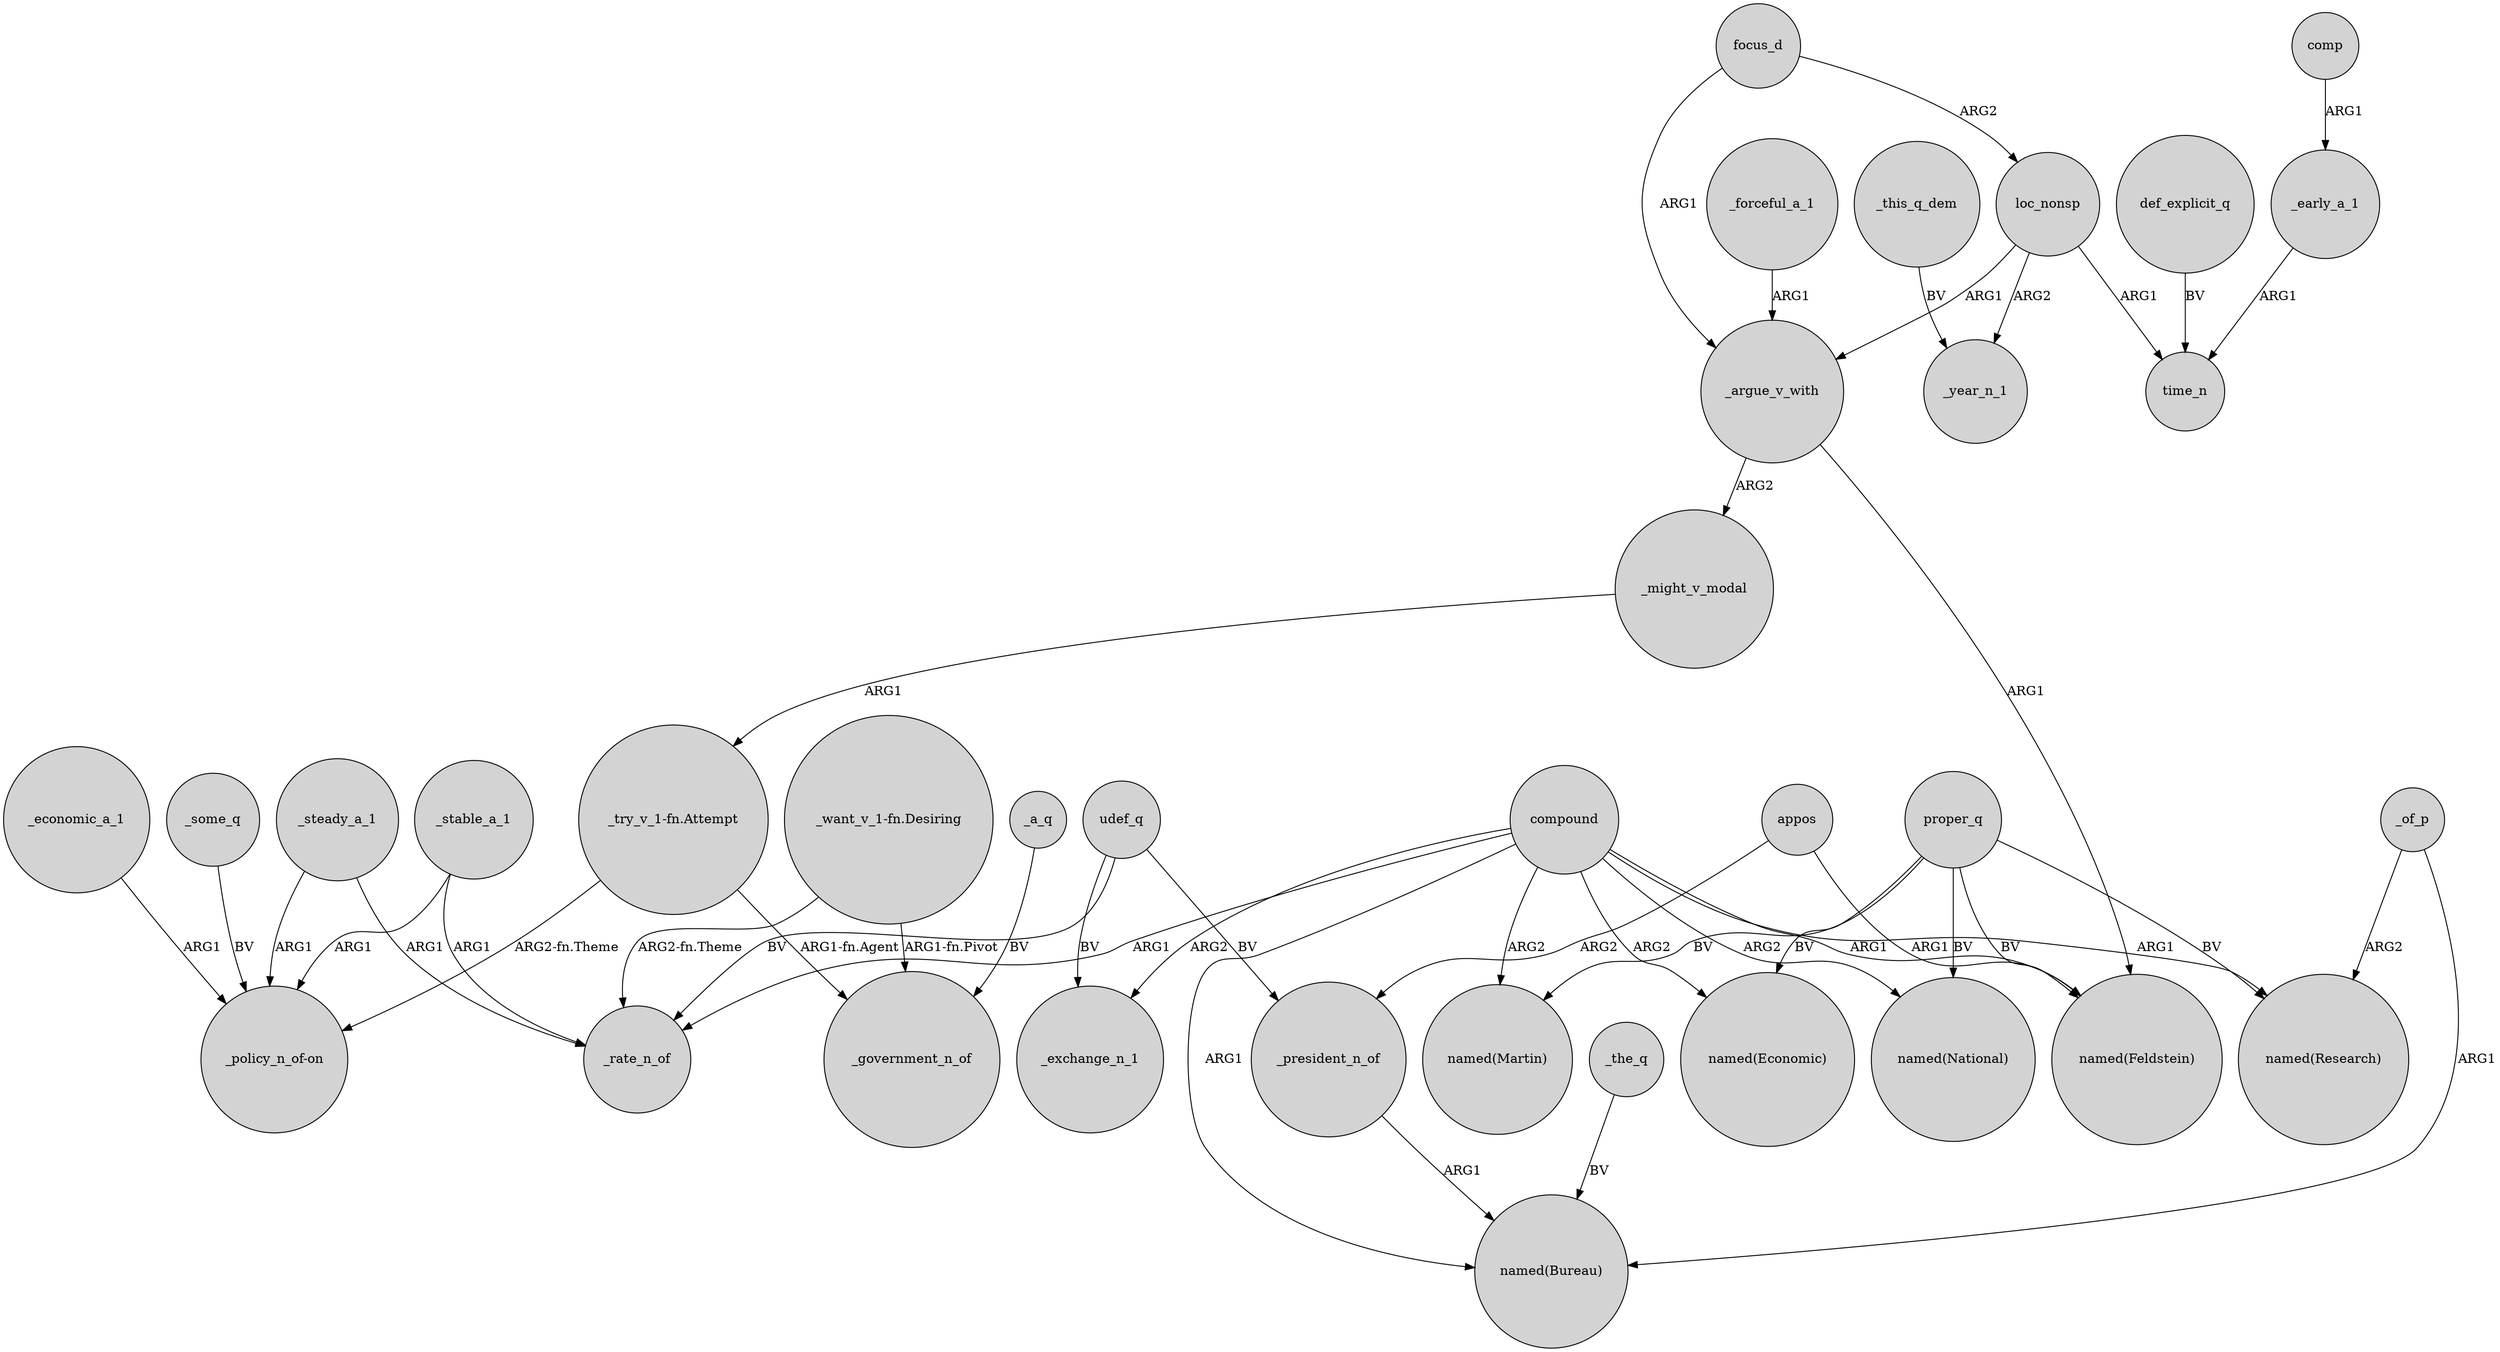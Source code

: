 digraph {
	node [shape=circle style=filled]
	focus_d -> loc_nonsp [label=ARG2]
	focus_d -> _argue_v_with [label=ARG1]
	proper_q -> "named(Economic)" [label=BV]
	_president_n_of -> "named(Bureau)" [label=ARG1]
	def_explicit_q -> time_n [label=BV]
	_stable_a_1 -> _rate_n_of [label=ARG1]
	_argue_v_with -> _might_v_modal [label=ARG2]
	_might_v_modal -> "_try_v_1-fn.Attempt" [label=ARG1]
	proper_q -> "named(Feldstein)" [label=BV]
	loc_nonsp -> _argue_v_with [label=ARG1]
	compound -> _rate_n_of [label=ARG1]
	udef_q -> _rate_n_of [label=BV]
	_some_q -> "_policy_n_of-on" [label=BV]
	"_try_v_1-fn.Attempt" -> "_policy_n_of-on" [label="ARG2-fn.Theme"]
	_steady_a_1 -> "_policy_n_of-on" [label=ARG1]
	loc_nonsp -> time_n [label=ARG1]
	compound -> "named(Martin)" [label=ARG2]
	compound -> _exchange_n_1 [label=ARG2]
	appos -> "named(Feldstein)" [label=ARG1]
	appos -> _president_n_of [label=ARG2]
	compound -> "named(National)" [label=ARG2]
	_of_p -> "named(Research)" [label=ARG2]
	"_try_v_1-fn.Attempt" -> _government_n_of [label="ARG1-fn.Agent"]
	udef_q -> _president_n_of [label=BV]
	_of_p -> "named(Bureau)" [label=ARG1]
	_steady_a_1 -> _rate_n_of [label=ARG1]
	_stable_a_1 -> "_policy_n_of-on" [label=ARG1]
	loc_nonsp -> _year_n_1 [label=ARG2]
	proper_q -> "named(Research)" [label=BV]
	"_want_v_1-fn.Desiring" -> _government_n_of [label="ARG1-fn.Pivot"]
	_argue_v_with -> "named(Feldstein)" [label=ARG1]
	compound -> "named(Research)" [label=ARG1]
	_forceful_a_1 -> _argue_v_with [label=ARG1]
	proper_q -> "named(Martin)" [label=BV]
	_economic_a_1 -> "_policy_n_of-on" [label=ARG1]
	compound -> "named(Bureau)" [label=ARG1]
	_early_a_1 -> time_n [label=ARG1]
	compound -> "named(Feldstein)" [label=ARG1]
	_the_q -> "named(Bureau)" [label=BV]
	"_want_v_1-fn.Desiring" -> _rate_n_of [label="ARG2-fn.Theme"]
	proper_q -> "named(National)" [label=BV]
	compound -> "named(Economic)" [label=ARG2]
	_a_q -> _government_n_of [label=BV]
	udef_q -> _exchange_n_1 [label=BV]
	comp -> _early_a_1 [label=ARG1]
	_this_q_dem -> _year_n_1 [label=BV]
}
